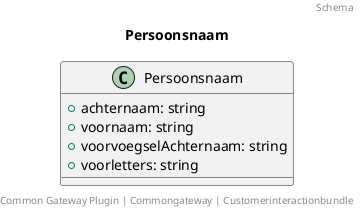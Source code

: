 @startuml
title: Persoonsnaam
footer: Common Gateway Plugin | Commongateway | Customerinteractionbundle 
header: Schema

class Persoonsnaam {
  + achternaam: string
  + voornaam: string
  + voorvoegselAchternaam: string
  + voorletters: string
}
@enduml
